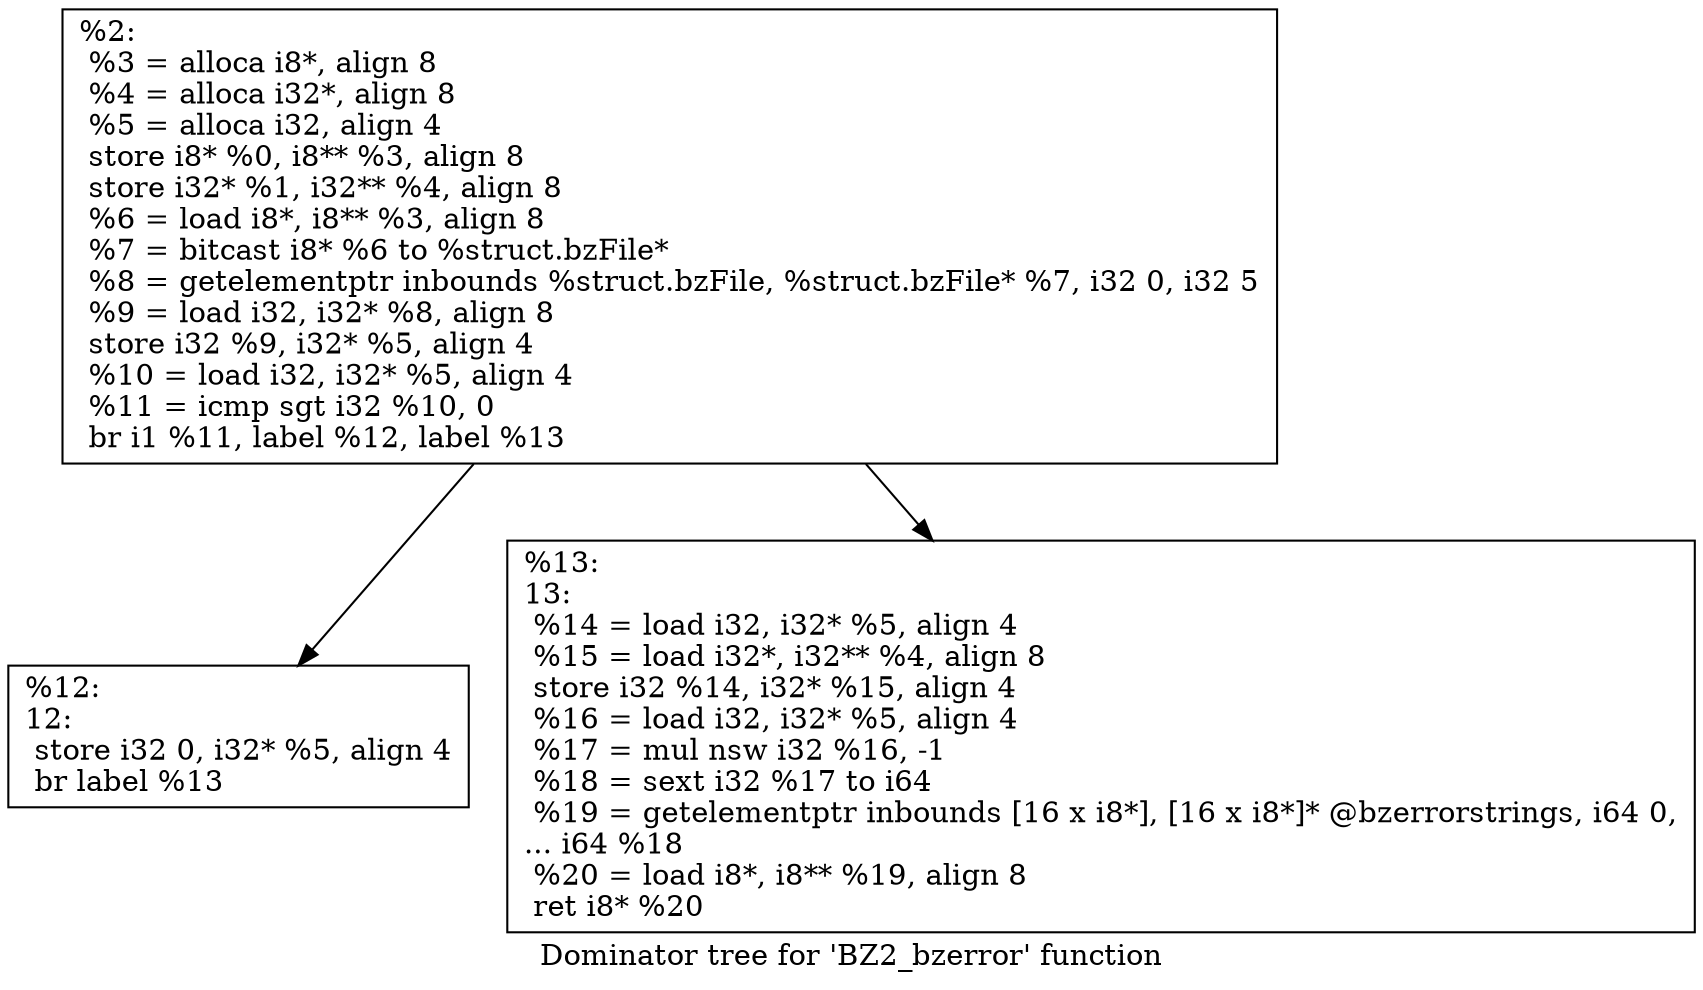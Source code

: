 digraph "Dominator tree for 'BZ2_bzerror' function" {
	label="Dominator tree for 'BZ2_bzerror' function";

	Node0xdd2ae0 [shape=record,label="{%2:\l  %3 = alloca i8*, align 8\l  %4 = alloca i32*, align 8\l  %5 = alloca i32, align 4\l  store i8* %0, i8** %3, align 8\l  store i32* %1, i32** %4, align 8\l  %6 = load i8*, i8** %3, align 8\l  %7 = bitcast i8* %6 to %struct.bzFile*\l  %8 = getelementptr inbounds %struct.bzFile, %struct.bzFile* %7, i32 0, i32 5\l  %9 = load i32, i32* %8, align 8\l  store i32 %9, i32* %5, align 4\l  %10 = load i32, i32* %5, align 4\l  %11 = icmp sgt i32 %10, 0\l  br i1 %11, label %12, label %13\l}"];
	Node0xdd2ae0 -> Node0xd87740;
	Node0xdd2ae0 -> Node0xcf34d0;
	Node0xd87740 [shape=record,label="{%12:\l12:                                               \l  store i32 0, i32* %5, align 4\l  br label %13\l}"];
	Node0xcf34d0 [shape=record,label="{%13:\l13:                                               \l  %14 = load i32, i32* %5, align 4\l  %15 = load i32*, i32** %4, align 8\l  store i32 %14, i32* %15, align 4\l  %16 = load i32, i32* %5, align 4\l  %17 = mul nsw i32 %16, -1\l  %18 = sext i32 %17 to i64\l  %19 = getelementptr inbounds [16 x i8*], [16 x i8*]* @bzerrorstrings, i64 0,\l... i64 %18\l  %20 = load i8*, i8** %19, align 8\l  ret i8* %20\l}"];
}
